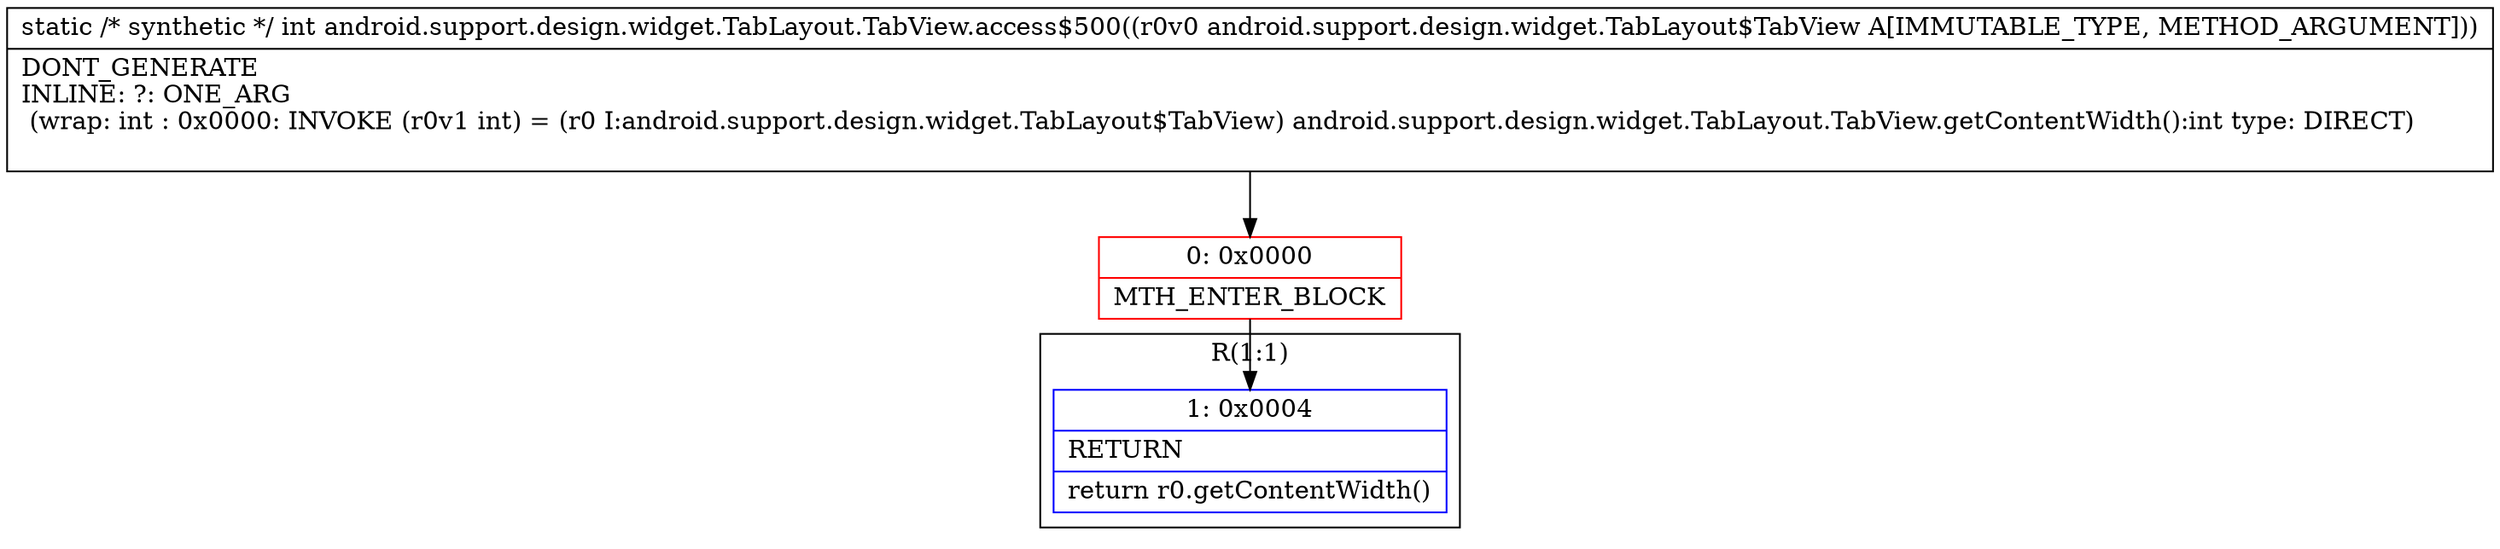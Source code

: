 digraph "CFG forandroid.support.design.widget.TabLayout.TabView.access$500(Landroid\/support\/design\/widget\/TabLayout$TabView;)I" {
subgraph cluster_Region_482727270 {
label = "R(1:1)";
node [shape=record,color=blue];
Node_1 [shape=record,label="{1\:\ 0x0004|RETURN\l|return r0.getContentWidth()\l}"];
}
Node_0 [shape=record,color=red,label="{0\:\ 0x0000|MTH_ENTER_BLOCK\l}"];
MethodNode[shape=record,label="{static \/* synthetic *\/ int android.support.design.widget.TabLayout.TabView.access$500((r0v0 android.support.design.widget.TabLayout$TabView A[IMMUTABLE_TYPE, METHOD_ARGUMENT]))  | DONT_GENERATE\lINLINE: ?: ONE_ARG  \l  (wrap: int : 0x0000: INVOKE  (r0v1 int) = (r0 I:android.support.design.widget.TabLayout$TabView) android.support.design.widget.TabLayout.TabView.getContentWidth():int type: DIRECT)\l\l}"];
MethodNode -> Node_0;
Node_0 -> Node_1;
}

